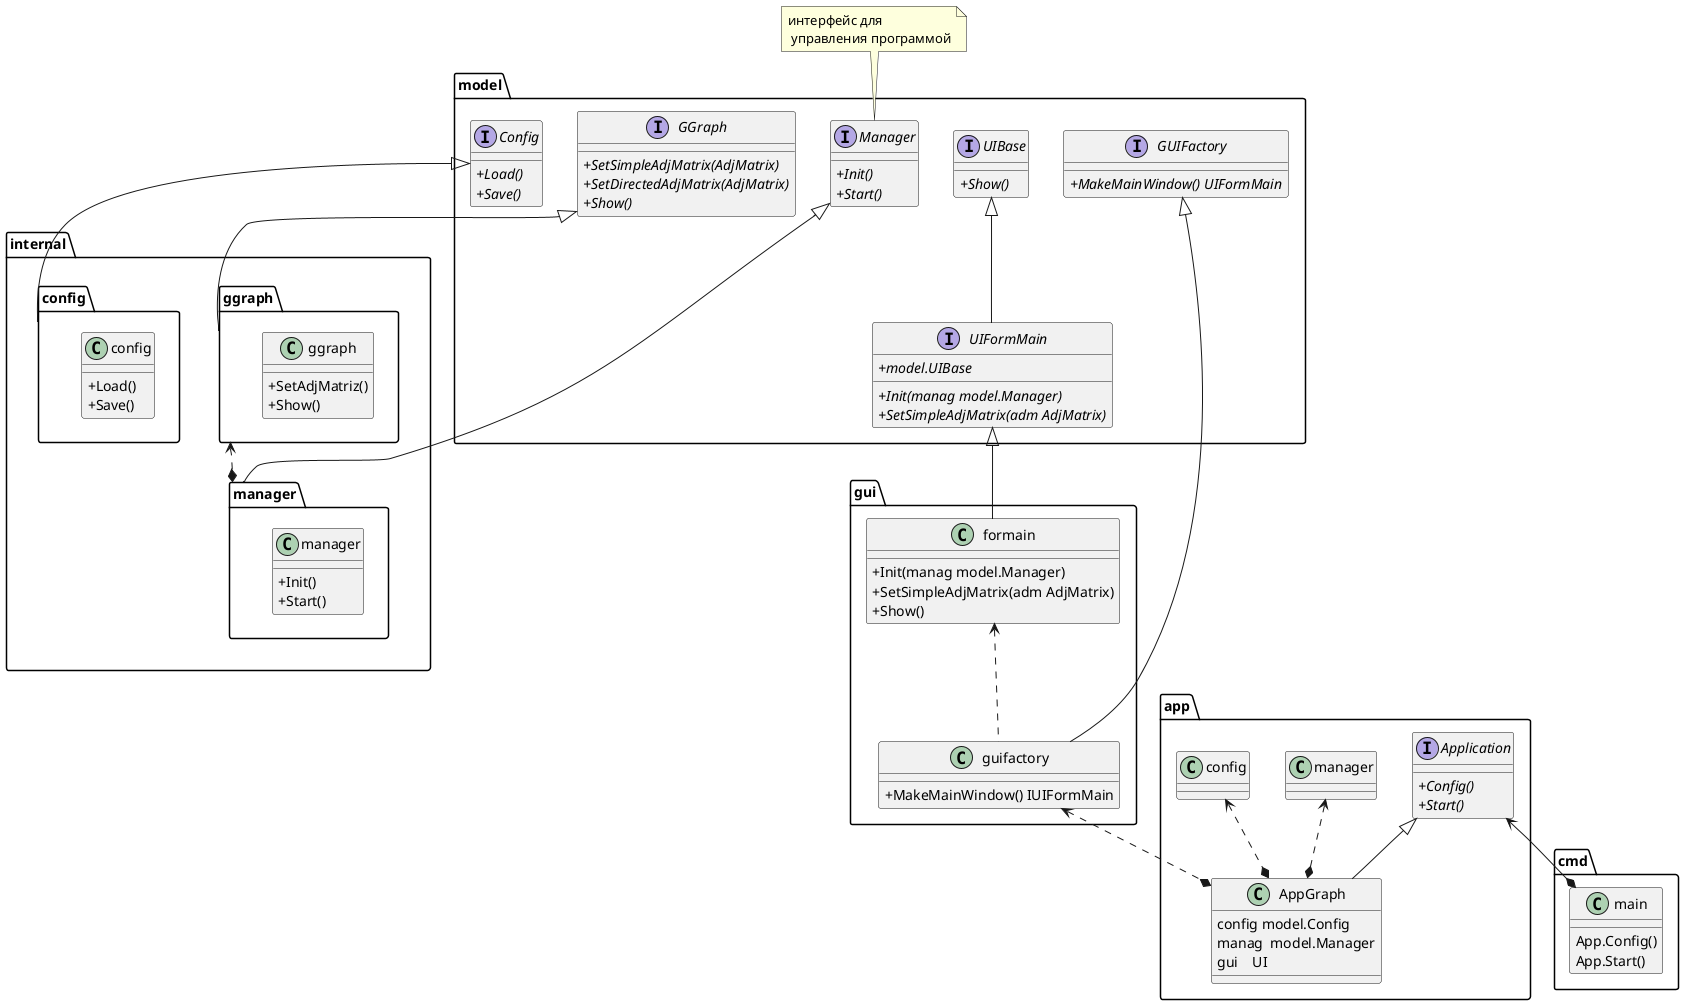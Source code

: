 @startuml
skinparam ClassAttributeIconSize 0

package "model" {

    interface IGGraph as "GGraph" {
        + {abstract} SetSimpleAdjMatrix(AdjMatrix)
        + {abstract} SetDirectedAdjMatrix(AdjMatrix)
        + {abstract} Show()
    }

    interface IConfig as "Config" {
        + {abstract} Load()
        + {abstract} Save()
    }

    interface IManager as "Manager" {
        + {abstract} Init()
        + {abstract} Start()
    }

    interface IUIBase as "UIBase" {
        + {abstract} Show()
    }

    interface IGUIFactory as "GUIFactory"{
        +{abstract}MakeMainWindow() UIFormMain
    }

    interface IUIFormMain as "UIFormMain" {
        +{abstract} model.UIBase
        +{abstract} Init(manag model.Manager)
        +{abstract} SetSimpleAdjMatrix(adm AdjMatrix)
    }
    IUIBase <|-- IUIFormMain 

}

note "интерфейс для\n управления программой" as N1
N1 .. IManager  
    
package "internal" {

    package "config" {
        class config {
            + Load()
            + Save()
        }
    }
    IConfig <|-- config

    package "ggraph" {
        class ggraph{
            + SetAdjMatriz()
            + Show()
        }
    }
    IGGraph  <|-- ggraph

    package "manager" {
        class manager{
            + Init()
            + Start()
        }
    }
    IManager <|-- manager
    ggraph  <..* manager
    
}

package gui as "gui" {

    class formain {
        + Init(manag model.Manager)
        + SetSimpleAdjMatrix(adm AdjMatrix)
        + Show()
    }
    IUIFormMain <|-- formain 
    
    class guifactory {
        + MakeMainWindow() IUIFormMain
    }
    IGUIFactory <|-- guifactory
    formain <.. guifactory
}


package "app" {

    interface IApp as "Application" {
        + {abstract} Config()
        + {abstract} Start()
    }

    class AppGraph{
        config model.Config
	    manag  model.Manager
	    gui    UI
    }
    IApp <|--AppGraph

    manager <..* AppGraph
    config  <..* AppGraph
    guifactory <..*AppGraph
    
}

package cmd {
    class main {
        App.Config()
        App.Start()
    }
    IApp <--*main
}

@enduml
